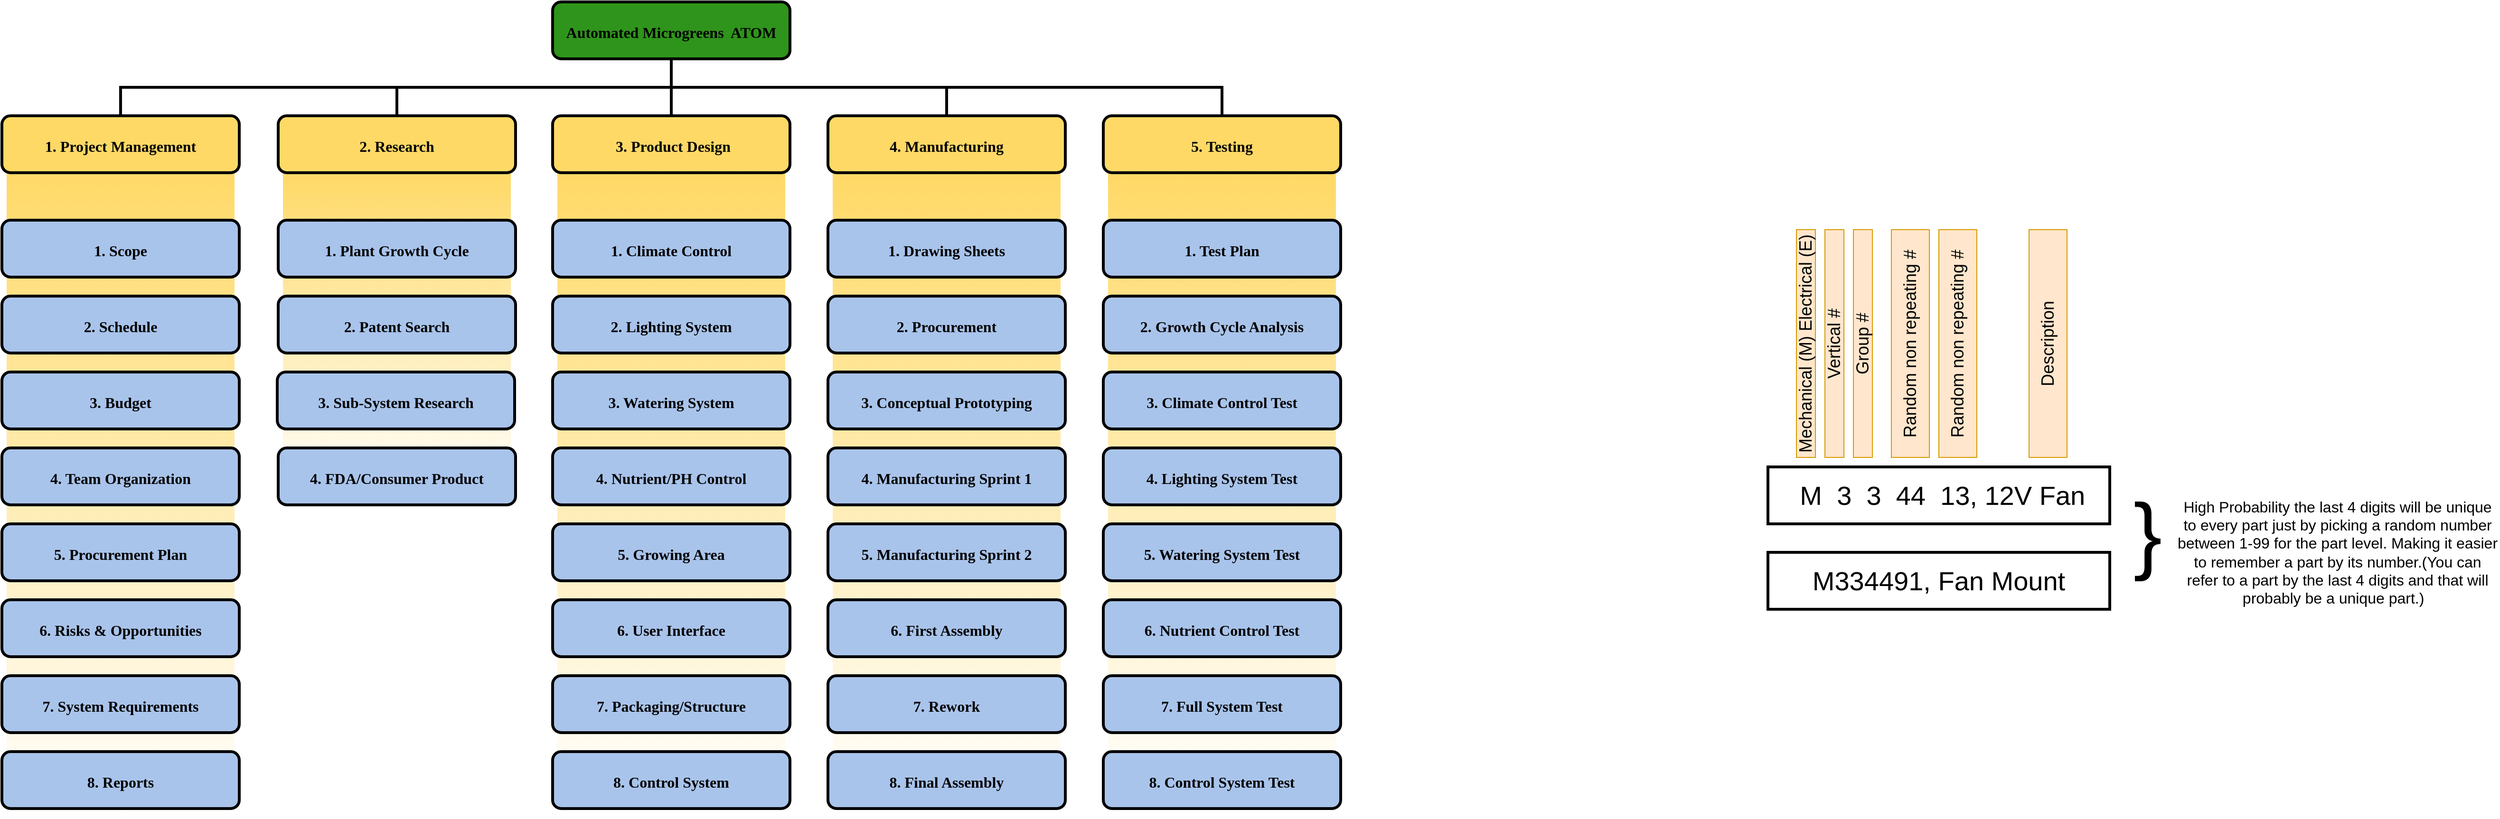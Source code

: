 <mxfile version="13.7.3" type="google"><diagram id="2XNZoVE9yk3-ALt438JC" name="Page-1"><mxGraphModel dx="3694" dy="1524" grid="1" gridSize="10" guides="1" tooltips="1" connect="1" arrows="1" fold="1" page="1" pageScale="1" pageWidth="850" pageHeight="1100" math="0" shadow="0"><root><mxCell id="0"/><mxCell id="1" parent="0"/><mxCell id="P8BVEfQMXD6Gz8bDKv2x-7" value="" style="rounded=0;whiteSpace=wrap;html=1;fillColor=#FFD966;strokeColor=none;gradientColor=#ffffff;" vertex="1" parent="1"><mxGeometry x="945" y="210" width="240" height="660" as="geometry"/></mxCell><mxCell id="P8BVEfQMXD6Gz8bDKv2x-6" value="" style="rounded=0;whiteSpace=wrap;html=1;fillColor=#FFD966;strokeColor=none;gradientColor=#ffffff;" vertex="1" parent="1"><mxGeometry x="655" y="210" width="240" height="670" as="geometry"/></mxCell><mxCell id="P8BVEfQMXD6Gz8bDKv2x-5" value="" style="rounded=0;whiteSpace=wrap;html=1;fillColor=#FFD966;strokeColor=none;gradientColor=#ffffff;" vertex="1" parent="1"><mxGeometry x="365" y="210" width="240" height="670" as="geometry"/></mxCell><mxCell id="P8BVEfQMXD6Gz8bDKv2x-4" value="" style="rounded=0;whiteSpace=wrap;html=1;fillColor=#FFD966;strokeColor=none;gradientColor=#ffffff;" vertex="1" parent="1"><mxGeometry x="76" y="210" width="240" height="340" as="geometry"/></mxCell><mxCell id="P8BVEfQMXD6Gz8bDKv2x-3" value="" style="rounded=0;whiteSpace=wrap;html=1;fillColor=#FFD966;strokeColor=none;gradientColor=#ffffff;gradientDirection=south;" vertex="1" parent="1"><mxGeometry x="-215" y="200" width="240" height="690" as="geometry"/></mxCell><mxCell id="WLhh-2eiIaclgLs-QQnb-8" style="edgeStyle=orthogonalEdgeStyle;rounded=0;orthogonalLoop=1;jettySize=auto;html=1;exitX=0.5;exitY=1;exitDx=0;exitDy=0;entryX=0.5;entryY=0;entryDx=0;entryDy=0;strokeWidth=3;endArrow=none;endFill=0;" parent="1" source="WLhh-2eiIaclgLs-QQnb-1" target="WLhh-2eiIaclgLs-QQnb-7" edge="1"><mxGeometry relative="1" as="geometry"/></mxCell><mxCell id="WLhh-2eiIaclgLs-QQnb-9" style="edgeStyle=orthogonalEdgeStyle;rounded=0;orthogonalLoop=1;jettySize=auto;html=1;exitX=0.5;exitY=1;exitDx=0;exitDy=0;entryX=0.5;entryY=0;entryDx=0;entryDy=0;strokeWidth=3;endArrow=none;endFill=0;" parent="1" source="WLhh-2eiIaclgLs-QQnb-1" target="WLhh-2eiIaclgLs-QQnb-3" edge="1"><mxGeometry relative="1" as="geometry"/></mxCell><mxCell id="WLhh-2eiIaclgLs-QQnb-11" style="edgeStyle=orthogonalEdgeStyle;rounded=0;orthogonalLoop=1;jettySize=auto;html=1;exitX=0.5;exitY=1;exitDx=0;exitDy=0;entryX=0.5;entryY=0;entryDx=0;entryDy=0;strokeWidth=3;endArrow=none;endFill=0;" parent="1" source="WLhh-2eiIaclgLs-QQnb-1" target="WLhh-2eiIaclgLs-QQnb-5" edge="1"><mxGeometry relative="1" as="geometry"/></mxCell><mxCell id="WLhh-2eiIaclgLs-QQnb-12" style="edgeStyle=orthogonalEdgeStyle;rounded=0;orthogonalLoop=1;jettySize=auto;html=1;exitX=0.5;exitY=1;exitDx=0;exitDy=0;entryX=0.5;entryY=0;entryDx=0;entryDy=0;strokeWidth=3;endArrow=none;endFill=0;" parent="1" source="WLhh-2eiIaclgLs-QQnb-1" target="WLhh-2eiIaclgLs-QQnb-6" edge="1"><mxGeometry relative="1" as="geometry"/></mxCell><mxCell id="r0eQvj-_KUOmsYydHR7H-32" style="edgeStyle=orthogonalEdgeStyle;rounded=0;orthogonalLoop=1;jettySize=auto;html=1;exitX=0.5;exitY=1;exitDx=0;exitDy=0;entryX=0.5;entryY=0;entryDx=0;entryDy=0;endArrow=none;endFill=0;strokeWidth=3;" parent="1" source="WLhh-2eiIaclgLs-QQnb-1" target="WLhh-2eiIaclgLs-QQnb-4" edge="1"><mxGeometry relative="1" as="geometry"/></mxCell><mxCell id="WLhh-2eiIaclgLs-QQnb-1" value="&lt;h1&gt;&lt;font style=&quot;font-size: 16px&quot; face=&quot;Verdana&quot;&gt;Automated Microgreens&amp;nbsp; ATOM&lt;/font&gt;&lt;/h1&gt;" style="rounded=1;whiteSpace=wrap;html=1;strokeWidth=3;fillColor=#2F941B;" parent="1" vertex="1"><mxGeometry x="360" y="30" width="250" height="60" as="geometry"/></mxCell><mxCell id="WLhh-2eiIaclgLs-QQnb-3" value="&lt;h1&gt;&lt;font style=&quot;font-size: 16px&quot; face=&quot;Verdana&quot;&gt;2. Research&lt;/font&gt;&lt;/h1&gt;" style="rounded=1;whiteSpace=wrap;html=1;strokeWidth=3;fillColor=#FFD966;" parent="1" vertex="1"><mxGeometry x="71" y="150" width="250" height="60" as="geometry"/></mxCell><mxCell id="WLhh-2eiIaclgLs-QQnb-4" value="&lt;h1&gt;&lt;font style=&quot;font-size: 16px&quot; face=&quot;Verdana&quot;&gt;&amp;nbsp;3. Product Design&lt;/font&gt;&lt;/h1&gt;" style="rounded=1;whiteSpace=wrap;html=1;strokeWidth=3;fillColor=#FFD966;" parent="1" vertex="1"><mxGeometry x="360" y="150" width="250" height="60" as="geometry"/></mxCell><mxCell id="WLhh-2eiIaclgLs-QQnb-5" value="&lt;h1&gt;&lt;font style=&quot;font-size: 16px&quot; face=&quot;Verdana&quot;&gt;4. Manufacturing&lt;/font&gt;&lt;/h1&gt;" style="rounded=1;whiteSpace=wrap;html=1;strokeWidth=3;fillColor=#FFD966;" parent="1" vertex="1"><mxGeometry x="650" y="150" width="250" height="60" as="geometry"/></mxCell><mxCell id="WLhh-2eiIaclgLs-QQnb-6" value="&lt;h1&gt;&lt;font style=&quot;font-size: 16px&quot; face=&quot;Verdana&quot;&gt;5. Testing&lt;/font&gt;&lt;/h1&gt;" style="rounded=1;whiteSpace=wrap;html=1;strokeWidth=3;fillColor=#FFD966;" parent="1" vertex="1"><mxGeometry x="940" y="150" width="250" height="60" as="geometry"/></mxCell><mxCell id="WLhh-2eiIaclgLs-QQnb-7" value="&lt;h1&gt;&lt;font style=&quot;font-size: 16px&quot; face=&quot;Verdana&quot;&gt;1. Project Management&lt;/font&gt;&lt;/h1&gt;" style="rounded=1;whiteSpace=wrap;html=1;strokeWidth=3;fillColor=#FFD966;" parent="1" vertex="1"><mxGeometry x="-220" y="150" width="250" height="60" as="geometry"/></mxCell><mxCell id="WLhh-2eiIaclgLs-QQnb-13" value="&lt;h1&gt;&lt;font style=&quot;font-size: 16px&quot; face=&quot;Verdana&quot;&gt;1. Scope&lt;/font&gt;&lt;/h1&gt;" style="rounded=1;whiteSpace=wrap;html=1;strokeWidth=3;fillColor=#A9C4EB;" parent="1" vertex="1"><mxGeometry x="-220" y="260" width="250" height="60" as="geometry"/></mxCell><mxCell id="WLhh-2eiIaclgLs-QQnb-14" value="&lt;h1&gt;&lt;font face=&quot;Verdana&quot;&gt;&lt;span style=&quot;font-size: 16px&quot;&gt;2. Schedule&lt;/span&gt;&lt;/font&gt;&lt;/h1&gt;" style="rounded=1;whiteSpace=wrap;html=1;strokeWidth=3;fillColor=#A9C4EB;" parent="1" vertex="1"><mxGeometry x="-220" y="340" width="250" height="60" as="geometry"/></mxCell><mxCell id="WLhh-2eiIaclgLs-QQnb-15" value="&lt;h1&gt;&lt;font face=&quot;Verdana&quot;&gt;&lt;span style=&quot;font-size: 16px&quot;&gt;3. Budget&lt;/span&gt;&lt;/font&gt;&lt;/h1&gt;" style="rounded=1;whiteSpace=wrap;html=1;strokeWidth=3;fillColor=#A9C4EB;" parent="1" vertex="1"><mxGeometry x="-220" y="420" width="250" height="60" as="geometry"/></mxCell><mxCell id="WLhh-2eiIaclgLs-QQnb-16" value="&lt;h1&gt;&lt;font style=&quot;font-size: 16px&quot; face=&quot;Verdana&quot;&gt;2. Patent Search&lt;/font&gt;&lt;/h1&gt;" style="rounded=1;whiteSpace=wrap;html=1;strokeWidth=3;fillColor=#A9C4EB;" parent="1" vertex="1"><mxGeometry x="71" y="340" width="250" height="60" as="geometry"/></mxCell><mxCell id="WLhh-2eiIaclgLs-QQnb-17" value="&lt;h1&gt;&lt;font face=&quot;Verdana&quot;&gt;&lt;span style=&quot;font-size: 16px&quot;&gt;1. Plant Growth Cycle&lt;/span&gt;&lt;/font&gt;&lt;/h1&gt;" style="rounded=1;whiteSpace=wrap;html=1;strokeWidth=3;fillColor=#A9C4EB;" parent="1" vertex="1"><mxGeometry x="71" y="260" width="250" height="60" as="geometry"/></mxCell><mxCell id="WLhh-2eiIaclgLs-QQnb-27" value="&lt;h1&gt;&lt;font style=&quot;font-size: 16px&quot; face=&quot;Verdana&quot;&gt;3. Watering System&lt;/font&gt;&lt;/h1&gt;" style="rounded=1;whiteSpace=wrap;html=1;strokeWidth=3;fillColor=#A9C4EB;" parent="1" vertex="1"><mxGeometry x="360" y="420" width="250" height="60" as="geometry"/></mxCell><mxCell id="WLhh-2eiIaclgLs-QQnb-29" value="&lt;h1&gt;&lt;font face=&quot;Verdana&quot;&gt;&lt;span style=&quot;font-size: 16px&quot;&gt;2. Lighting System&lt;/span&gt;&lt;/font&gt;&lt;/h1&gt;" style="rounded=1;whiteSpace=wrap;html=1;strokeWidth=3;fillColor=#A9C4EB;" parent="1" vertex="1"><mxGeometry x="360" y="340" width="250" height="60" as="geometry"/></mxCell><mxCell id="WLhh-2eiIaclgLs-QQnb-30" value="&lt;h1&gt;&lt;font face=&quot;Verdana&quot;&gt;&lt;span style=&quot;font-size: 16px&quot;&gt;1. Climate Control&lt;/span&gt;&lt;/font&gt;&lt;/h1&gt;" style="rounded=1;whiteSpace=wrap;html=1;strokeWidth=3;fillColor=#A9C4EB;" parent="1" vertex="1"><mxGeometry x="360" y="260" width="250" height="60" as="geometry"/></mxCell><mxCell id="WLhh-2eiIaclgLs-QQnb-41" value="&lt;font style=&quot;font-size: 28px&quot;&gt;&amp;nbsp;M&amp;nbsp; 3&amp;nbsp; 3&amp;nbsp; 44&amp;nbsp; 13, 12V Fan&lt;/font&gt;" style="rounded=0;whiteSpace=wrap;html=1;strokeWidth=3;" parent="1" vertex="1"><mxGeometry x="1640" y="520" width="360" height="60" as="geometry"/></mxCell><mxCell id="WLhh-2eiIaclgLs-QQnb-62" value="&lt;font style=&quot;font-size: 18px&quot;&gt;Mechanical (M) Electrical (E)&lt;/font&gt;" style="text;html=1;strokeColor=#d79b00;fillColor=#ffe6cc;align=center;verticalAlign=middle;whiteSpace=wrap;rounded=0;rotation=-90;" parent="1" vertex="1"><mxGeometry x="1560" y="380" width="240" height="20" as="geometry"/></mxCell><mxCell id="WLhh-2eiIaclgLs-QQnb-63" value="&lt;font style=&quot;font-size: 18px&quot;&gt;Vertical #&lt;br&gt;&lt;/font&gt;" style="text;html=1;strokeColor=#d79b00;fillColor=#ffe6cc;align=center;verticalAlign=middle;whiteSpace=wrap;rounded=0;rotation=-90;" parent="1" vertex="1"><mxGeometry x="1590" y="380" width="240" height="20" as="geometry"/></mxCell><mxCell id="WLhh-2eiIaclgLs-QQnb-64" value="&lt;font style=&quot;font-size: 18px&quot;&gt;Group #&lt;br&gt;&lt;/font&gt;" style="text;html=1;strokeColor=#d79b00;fillColor=#ffe6cc;align=center;verticalAlign=middle;whiteSpace=wrap;rounded=0;rotation=-90;" parent="1" vertex="1"><mxGeometry x="1620" y="380" width="240" height="20" as="geometry"/></mxCell><mxCell id="WLhh-2eiIaclgLs-QQnb-66" value="&lt;font style=&quot;font-size: 18px&quot;&gt;Random non repeating #&lt;br&gt;&lt;/font&gt;" style="text;html=1;strokeColor=#d79b00;fillColor=#ffe6cc;align=center;verticalAlign=middle;whiteSpace=wrap;rounded=0;rotation=-90;" parent="1" vertex="1"><mxGeometry x="1670" y="370" width="240" height="40" as="geometry"/></mxCell><mxCell id="WLhh-2eiIaclgLs-QQnb-67" value="&lt;font style=&quot;font-size: 18px&quot;&gt;Random non repeating #&lt;br&gt;&lt;/font&gt;" style="text;html=1;strokeColor=#d79b00;fillColor=#ffe6cc;align=center;verticalAlign=middle;whiteSpace=wrap;rounded=0;rotation=-90;" parent="1" vertex="1"><mxGeometry x="1720" y="370" width="240" height="40" as="geometry"/></mxCell><mxCell id="WLhh-2eiIaclgLs-QQnb-68" value="&lt;font style=&quot;font-size: 18px&quot;&gt;Description&lt;br&gt;&lt;/font&gt;" style="text;html=1;strokeColor=#d79b00;fillColor=#ffe6cc;align=center;verticalAlign=middle;whiteSpace=wrap;rounded=0;rotation=-90;" parent="1" vertex="1"><mxGeometry x="1815" y="370" width="240" height="40" as="geometry"/></mxCell><mxCell id="WLhh-2eiIaclgLs-QQnb-71" value="&lt;font style=&quot;font-size: 28px&quot;&gt;M334491, Fan Mount&lt;/font&gt;" style="rounded=0;whiteSpace=wrap;html=1;strokeWidth=3;" parent="1" vertex="1"><mxGeometry x="1640" y="610" width="360" height="60" as="geometry"/></mxCell><mxCell id="WLhh-2eiIaclgLs-QQnb-72" value="&lt;font style=&quot;font-size: 16px&quot;&gt;High Probability the last 4 digits will be unique to every part just by picking a random number between 1-99 for the part level. Making it easier to remember a part by its number.(You can refer to a part by the last 4 digits and that will probably be a unique part.)&amp;nbsp;&amp;nbsp;&lt;/font&gt;" style="text;html=1;strokeColor=none;fillColor=none;align=center;verticalAlign=middle;whiteSpace=wrap;rounded=0;" parent="1" vertex="1"><mxGeometry x="2070" y="550" width="340" height="120" as="geometry"/></mxCell><mxCell id="WLhh-2eiIaclgLs-QQnb-73" value="&lt;font style=&quot;font-size: 90px&quot;&gt;}&lt;/font&gt;" style="text;html=1;strokeColor=none;fillColor=none;align=center;verticalAlign=middle;whiteSpace=wrap;rounded=0;" parent="1" vertex="1"><mxGeometry x="2020" y="540" width="40" height="100" as="geometry"/></mxCell><mxCell id="r0eQvj-_KUOmsYydHR7H-1" value="&lt;h1&gt;&lt;font face=&quot;Verdana&quot;&gt;&lt;span style=&quot;font-size: 16px&quot;&gt;4. Team Organization&lt;/span&gt;&lt;/font&gt;&lt;/h1&gt;" style="rounded=1;whiteSpace=wrap;html=1;strokeWidth=3;fillColor=#A9C4EB;" parent="1" vertex="1"><mxGeometry x="-220" y="500" width="250" height="60" as="geometry"/></mxCell><mxCell id="r0eQvj-_KUOmsYydHR7H-4" value="&lt;h1&gt;&lt;font style=&quot;font-size: 16px&quot; face=&quot;Verdana&quot;&gt;4. Nutrient/PH Control&lt;/font&gt;&lt;/h1&gt;" style="rounded=1;whiteSpace=wrap;html=1;strokeWidth=3;fillColor=#A9C4EB;" parent="1" vertex="1"><mxGeometry x="360" y="500" width="250" height="60" as="geometry"/></mxCell><mxCell id="r0eQvj-_KUOmsYydHR7H-5" value="&lt;h1&gt;&lt;font style=&quot;font-size: 16px&quot; face=&quot;Verdana&quot;&gt;7. Packaging/Structure&lt;/font&gt;&lt;/h1&gt;" style="rounded=1;whiteSpace=wrap;html=1;strokeWidth=3;fillColor=#A9C4EB;" parent="1" vertex="1"><mxGeometry x="360" y="740" width="250" height="60" as="geometry"/></mxCell><mxCell id="r0eQvj-_KUOmsYydHR7H-6" value="&lt;h1&gt;&lt;font face=&quot;Verdana&quot;&gt;&lt;span style=&quot;font-size: 16px&quot;&gt;5. Growing Area&lt;/span&gt;&lt;/font&gt;&lt;/h1&gt;" style="rounded=1;whiteSpace=wrap;html=1;strokeWidth=3;fillColor=#A9C4EB;" parent="1" vertex="1"><mxGeometry x="360" y="580" width="250" height="60" as="geometry"/></mxCell><mxCell id="r0eQvj-_KUOmsYydHR7H-7" value="&lt;h1&gt;&lt;font face=&quot;Verdana&quot;&gt;&lt;span style=&quot;font-size: 16px&quot;&gt;6. User Interface&lt;/span&gt;&lt;/font&gt;&lt;/h1&gt;" style="rounded=1;whiteSpace=wrap;html=1;strokeWidth=3;fillColor=#A9C4EB;" parent="1" vertex="1"><mxGeometry x="360" y="660" width="250" height="60" as="geometry"/></mxCell><mxCell id="r0eQvj-_KUOmsYydHR7H-9" value="&lt;h1&gt;&lt;font face=&quot;Verdana&quot;&gt;&lt;span style=&quot;font-size: 16px&quot;&gt;5. Procurement Plan&lt;/span&gt;&lt;/font&gt;&lt;/h1&gt;" style="rounded=1;whiteSpace=wrap;html=1;strokeWidth=3;fillColor=#A9C4EB;" parent="1" vertex="1"><mxGeometry x="-220" y="580" width="250" height="60" as="geometry"/></mxCell><mxCell id="r0eQvj-_KUOmsYydHR7H-10" value="&lt;h1&gt;&lt;font face=&quot;Verdana&quot;&gt;&lt;span style=&quot;font-size: 16px&quot;&gt;6. Risks &amp;amp; Opportunities&lt;/span&gt;&lt;/font&gt;&lt;/h1&gt;" style="rounded=1;whiteSpace=wrap;html=1;strokeWidth=3;fillColor=#A9C4EB;" parent="1" vertex="1"><mxGeometry x="-220" y="660" width="250" height="60" as="geometry"/></mxCell><mxCell id="r0eQvj-_KUOmsYydHR7H-11" value="&lt;h1&gt;&lt;font face=&quot;Verdana&quot;&gt;&lt;span style=&quot;font-size: 16px&quot;&gt;8. Reports&lt;/span&gt;&lt;/font&gt;&lt;/h1&gt;" style="rounded=1;whiteSpace=wrap;html=1;strokeWidth=3;fillColor=#A9C4EB;" parent="1" vertex="1"><mxGeometry x="-220" y="820" width="250" height="60" as="geometry"/></mxCell><mxCell id="r0eQvj-_KUOmsYydHR7H-14" value="&lt;h1&gt;&lt;font face=&quot;Verdana&quot;&gt;&lt;span style=&quot;font-size: 16px&quot;&gt;7. System Requirements&lt;/span&gt;&lt;/font&gt;&lt;/h1&gt;" style="rounded=1;whiteSpace=wrap;html=1;strokeWidth=3;fillColor=#A9C4EB;" parent="1" vertex="1"><mxGeometry x="-220" y="740" width="250" height="60" as="geometry"/></mxCell><mxCell id="r0eQvj-_KUOmsYydHR7H-15" value="&lt;h1&gt;&lt;font style=&quot;font-size: 16px&quot; face=&quot;Verdana&quot;&gt;1. Drawing Sheets&lt;/font&gt;&lt;/h1&gt;" style="rounded=1;whiteSpace=wrap;html=1;strokeWidth=3;fillColor=#A9C4EB;" parent="1" vertex="1"><mxGeometry x="650" y="260" width="250" height="60" as="geometry"/></mxCell><mxCell id="r0eQvj-_KUOmsYydHR7H-16" value="&lt;h1&gt;&lt;font style=&quot;font-size: 16px&quot; face=&quot;Verdana&quot;&gt;2. Procurement&lt;/font&gt;&lt;/h1&gt;" style="rounded=1;whiteSpace=wrap;html=1;strokeWidth=3;fillColor=#A9C4EB;" parent="1" vertex="1"><mxGeometry x="650" y="340" width="250" height="60" as="geometry"/></mxCell><mxCell id="r0eQvj-_KUOmsYydHR7H-17" value="&lt;h1&gt;&lt;font style=&quot;font-size: 16px&quot; face=&quot;Verdana&quot;&gt;3. Conceptual Prototyping&lt;/font&gt;&lt;/h1&gt;" style="rounded=1;whiteSpace=wrap;html=1;strokeWidth=3;fillColor=#A9C4EB;" parent="1" vertex="1"><mxGeometry x="650" y="420" width="250" height="60" as="geometry"/></mxCell><mxCell id="r0eQvj-_KUOmsYydHR7H-18" value="&lt;h1&gt;&lt;font style=&quot;font-size: 16px&quot; face=&quot;Verdana&quot;&gt;4. Manufacturing Sprint 1&lt;/font&gt;&lt;/h1&gt;" style="rounded=1;whiteSpace=wrap;html=1;strokeWidth=3;fillColor=#A9C4EB;" parent="1" vertex="1"><mxGeometry x="650" y="500" width="250" height="60" as="geometry"/></mxCell><mxCell id="r0eQvj-_KUOmsYydHR7H-19" value="&lt;h1&gt;&lt;font style=&quot;font-size: 16px&quot; face=&quot;Verdana&quot;&gt;5. Manufacturing Sprint 2&lt;/font&gt;&lt;/h1&gt;" style="rounded=1;whiteSpace=wrap;html=1;strokeWidth=3;fillColor=#A9C4EB;" parent="1" vertex="1"><mxGeometry x="650" y="580" width="250" height="60" as="geometry"/></mxCell><mxCell id="r0eQvj-_KUOmsYydHR7H-20" value="&lt;h1&gt;&lt;font style=&quot;font-size: 16px&quot; face=&quot;Verdana&quot;&gt;6. First Assembly&lt;/font&gt;&lt;/h1&gt;" style="rounded=1;whiteSpace=wrap;html=1;strokeWidth=3;fillColor=#A9C4EB;" parent="1" vertex="1"><mxGeometry x="650" y="660" width="250" height="60" as="geometry"/></mxCell><mxCell id="r0eQvj-_KUOmsYydHR7H-21" value="&lt;h1&gt;&lt;font style=&quot;font-size: 16px&quot; face=&quot;Verdana&quot;&gt;7. Rework&lt;/font&gt;&lt;/h1&gt;" style="rounded=1;whiteSpace=wrap;html=1;strokeWidth=3;fillColor=#A9C4EB;" parent="1" vertex="1"><mxGeometry x="650" y="740" width="250" height="60" as="geometry"/></mxCell><mxCell id="r0eQvj-_KUOmsYydHR7H-22" value="&lt;h1&gt;&lt;font style=&quot;font-size: 16px&quot; face=&quot;Verdana&quot;&gt;8. Final Assembly&lt;/font&gt;&lt;/h1&gt;" style="rounded=1;whiteSpace=wrap;html=1;strokeWidth=3;fillColor=#A9C4EB;" parent="1" vertex="1"><mxGeometry x="650" y="820" width="250" height="60" as="geometry"/></mxCell><mxCell id="r0eQvj-_KUOmsYydHR7H-23" value="&lt;h1&gt;&lt;font style=&quot;font-size: 16px&quot; face=&quot;Verdana&quot;&gt;1. Test Plan&lt;/font&gt;&lt;/h1&gt;" style="rounded=1;whiteSpace=wrap;html=1;strokeWidth=3;fillColor=#A9C4EB;" parent="1" vertex="1"><mxGeometry x="940" y="260" width="250" height="60" as="geometry"/></mxCell><mxCell id="r0eQvj-_KUOmsYydHR7H-24" value="&lt;h1&gt;&lt;font style=&quot;font-size: 16px&quot; face=&quot;Verdana&quot;&gt;2. Growth Cycle Analysis&lt;/font&gt;&lt;/h1&gt;" style="rounded=1;whiteSpace=wrap;html=1;strokeWidth=3;fillColor=#A9C4EB;" parent="1" vertex="1"><mxGeometry x="940" y="340" width="250" height="60" as="geometry"/></mxCell><mxCell id="r0eQvj-_KUOmsYydHR7H-25" value="&lt;h1&gt;&lt;font style=&quot;font-size: 16px&quot; face=&quot;Verdana&quot;&gt;4. Lighting System Test&lt;/font&gt;&lt;/h1&gt;" style="rounded=1;whiteSpace=wrap;html=1;strokeWidth=3;fillColor=#A9C4EB;" parent="1" vertex="1"><mxGeometry x="940" y="500" width="250" height="60" as="geometry"/></mxCell><mxCell id="r0eQvj-_KUOmsYydHR7H-26" value="&lt;h1&gt;&lt;font style=&quot;font-size: 16px&quot; face=&quot;Verdana&quot;&gt;3. Climate Control Test&lt;/font&gt;&lt;/h1&gt;" style="rounded=1;whiteSpace=wrap;html=1;strokeWidth=3;fillColor=#A9C4EB;" parent="1" vertex="1"><mxGeometry x="940" y="420" width="250" height="60" as="geometry"/></mxCell><mxCell id="r0eQvj-_KUOmsYydHR7H-27" value="&lt;h1&gt;&lt;font style=&quot;font-size: 16px&quot; face=&quot;Verdana&quot;&gt;5. Watering System Test&lt;/font&gt;&lt;/h1&gt;" style="rounded=1;whiteSpace=wrap;html=1;strokeWidth=3;fillColor=#A9C4EB;" parent="1" vertex="1"><mxGeometry x="940" y="580" width="250" height="60" as="geometry"/></mxCell><mxCell id="r0eQvj-_KUOmsYydHR7H-28" value="&lt;h1&gt;&lt;font style=&quot;font-size: 16px&quot; face=&quot;Verdana&quot;&gt;6. Nutrient Control Test&lt;/font&gt;&lt;/h1&gt;" style="rounded=1;whiteSpace=wrap;html=1;strokeWidth=3;fillColor=#A9C4EB;" parent="1" vertex="1"><mxGeometry x="940" y="660" width="250" height="60" as="geometry"/></mxCell><mxCell id="r0eQvj-_KUOmsYydHR7H-29" value="&lt;h1&gt;&lt;font style=&quot;font-size: 16px&quot; face=&quot;Verdana&quot;&gt;7. Full System Test&lt;/font&gt;&lt;/h1&gt;" style="rounded=1;whiteSpace=wrap;html=1;strokeWidth=3;fillColor=#A9C4EB;" parent="1" vertex="1"><mxGeometry x="940" y="740" width="250" height="60" as="geometry"/></mxCell><mxCell id="r0eQvj-_KUOmsYydHR7H-33" value="&lt;h1&gt;&lt;font style=&quot;font-size: 16px&quot; face=&quot;Verdana&quot;&gt;3. Sub-System Research&lt;/font&gt;&lt;/h1&gt;" style="rounded=1;whiteSpace=wrap;html=1;strokeWidth=3;fillColor=#A9C4EB;" parent="1" vertex="1"><mxGeometry x="70" y="420" width="250" height="60" as="geometry"/></mxCell><mxCell id="P8BVEfQMXD6Gz8bDKv2x-1" value="&lt;h1&gt;&lt;font style=&quot;font-size: 16px&quot; face=&quot;Verdana&quot;&gt;4. FDA/Consumer Product&lt;/font&gt;&lt;/h1&gt;" style="rounded=1;whiteSpace=wrap;html=1;strokeWidth=3;fillColor=#A9C4EB;" vertex="1" parent="1"><mxGeometry x="71" y="500" width="250" height="60" as="geometry"/></mxCell><mxCell id="P8BVEfQMXD6Gz8bDKv2x-2" value="&lt;h1&gt;&lt;font style=&quot;font-size: 16px&quot; face=&quot;Verdana&quot;&gt;8. Control System&lt;/font&gt;&lt;/h1&gt;" style="rounded=1;whiteSpace=wrap;html=1;strokeWidth=3;fillColor=#A9C4EB;" vertex="1" parent="1"><mxGeometry x="360" y="820" width="250" height="60" as="geometry"/></mxCell><mxCell id="P8BVEfQMXD6Gz8bDKv2x-9" value="&lt;h1&gt;&lt;font style=&quot;font-size: 16px&quot; face=&quot;Verdana&quot;&gt;8. Control System Test&lt;/font&gt;&lt;/h1&gt;" style="rounded=1;whiteSpace=wrap;html=1;strokeWidth=3;fillColor=#A9C4EB;" vertex="1" parent="1"><mxGeometry x="940" y="820" width="250" height="60" as="geometry"/></mxCell></root></mxGraphModel></diagram></mxfile>